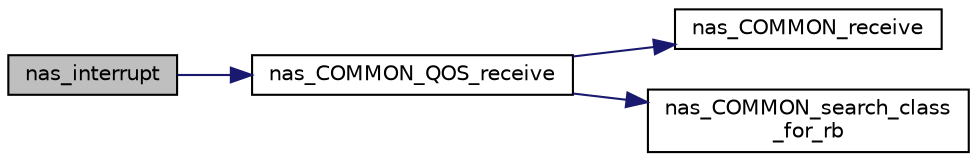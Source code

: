 digraph "nas_interrupt"
{
 // LATEX_PDF_SIZE
  edge [fontname="Helvetica",fontsize="10",labelfontname="Helvetica",labelfontsize="10"];
  node [fontname="Helvetica",fontsize="10",shape=record];
  rankdir="LR";
  Node1 [label="nas_interrupt",height=0.2,width=0.4,color="black", fillcolor="grey75", style="filled", fontcolor="black",tooltip=" "];
  Node1 -> Node2 [color="midnightblue",fontsize="10",style="solid",fontname="Helvetica"];
  Node2 [label="nas_COMMON_QOS_receive",height=0.2,width=0.4,color="black", fillcolor="white", style="filled",URL="$group__em.html#ga07cded77bed158a5cd65b589a2e4cb9a",tooltip="Retrieve PDU from PDCP for connection."];
  Node2 -> Node3 [color="midnightblue",fontsize="10",style="solid",fontname="Helvetica"];
  Node3 [label="nas_COMMON_receive",height=0.2,width=0.4,color="black", fillcolor="white", style="filled",URL="$NETWORK__DRIVER_2MESH_2common_8c.html#adac78217a27ff114215f45976a47a48c",tooltip=" "];
  Node2 -> Node4 [color="midnightblue",fontsize="10",style="solid",fontname="Helvetica"];
  Node4 [label="nas_COMMON_search_class\l_for_rb",height=0.2,width=0.4,color="black", fillcolor="white", style="filled",URL="$group__em.html#gab10ae685ed23511e62d2458071e8d4f6",tooltip="Search for an RX classifier entity based on a RB id and pointer to nas_priv."];
}
